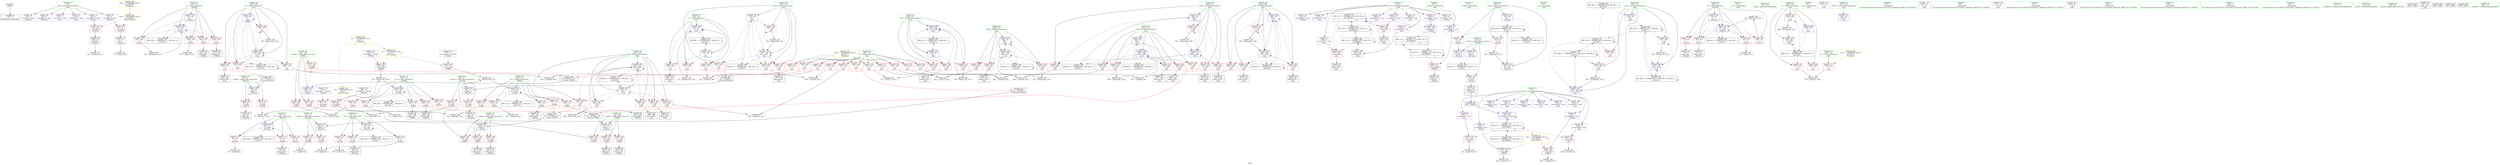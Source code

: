 digraph "SVFG" {
	label="SVFG";

	Node0x564121000100 [shape=record,color=grey,label="{NodeID: 0\nNullPtr}"];
	Node0x564121000100 -> Node0x564121032050[style=solid];
	Node0x56412106a0d0 [shape=record,color=yellow,style=double,label="{NodeID: 443\n20V_1 = ENCHI(MR_20V_0)\npts\{50000 \}\nFun[_Z4calciii]}"];
	Node0x56412106a0d0 -> Node0x564121037950[style=dashed];
	Node0x56412106a0d0 -> Node0x564121037bc0[style=dashed];
	Node0x5641210563a0 [shape=record,color=black,label="{NodeID: 360\nMR_33V_2 = PHI(MR_33V_1, MR_33V_4, )\npts\{135 \}\n}"];
	Node0x5641210347e0 [shape=record,color=red,label="{NodeID: 194\n293\<--234\n\<--j\nmain\n|{<s0>5}}"];
	Node0x5641210347e0:s0 -> Node0x564121085860[style=solid,color=red];
	Node0x564121031bd0 [shape=record,color=purple,label="{NodeID: 111\n409\<--8\narrayidx77\<--visit\nmain\n}"];
	Node0x564121031bd0 -> Node0x5641210361e0[style=solid];
	Node0x56412101df50 [shape=record,color=green,label="{NodeID: 28\n128\<--129\nn.addr\<--n.addr_field_insensitive\n_Z3dfsiii\n}"];
	Node0x56412101df50 -> Node0x564121038170[style=solid];
	Node0x56412101df50 -> Node0x564121038240[style=solid];
	Node0x56412101df50 -> Node0x564121038310[style=solid];
	Node0x56412101df50 -> Node0x56412103ec60[style=solid];
	Node0x56412103bc70 [shape=record,color=black,label="{NodeID: 388\nMR_52V_2 = PHI(MR_52V_3, MR_52V_1, )\npts\{235 \}\n}"];
	Node0x56412103bc70 -> Node0x56412103f550[style=dashed];
	Node0x56412103bc70 -> Node0x56412103bc70[style=dashed];
	Node0x564121042360 [shape=record,color=grey,label="{NodeID: 305\n340 = Binary(339, 105, )\n}"];
	Node0x564121042360 -> Node0x56412103fbd0[style=solid];
	Node0x564121035ea0 [shape=record,color=red,label="{NodeID: 222\n416\<--248\n\<--j70\nmain\n}"];
	Node0x564121035ea0 -> Node0x564121033d50[style=solid];
	Node0x564121037950 [shape=record,color=red,label="{NodeID: 139\n51\<--50\n\<--arrayidx2\n_Z4calciii\n}"];
	Node0x564121037950 -> Node0x564121032350[style=solid];
	Node0x5641210325c0 [shape=record,color=black,label="{NodeID: 56\n94\<--93\nidxprom16\<--\n_Z4calciii\n}"];
	Node0x564121085750 [shape=record,color=black,label="{NodeID: 499\n21 = PHI(292, )\n0th arg _Z4calciii }"];
	Node0x564121085750 -> Node0x564121036380[style=solid];
	Node0x564121044d60 [shape=record,color=grey,label="{NodeID: 333\n101 = cmp(100, 54, )\n}"];
	Node0x56412103f3b0 [shape=record,color=blue,label="{NodeID: 250\n230\<--277\ni\<--inc\nmain\n}"];
	Node0x56412103f3b0 -> Node0x564121039f80[style=dashed];
	Node0x56412103f3b0 -> Node0x56412103a050[style=dashed];
	Node0x56412103f3b0 -> Node0x56412103a120[style=dashed];
	Node0x56412103f3b0 -> Node0x56412103f3b0[style=dashed];
	Node0x56412103f3b0 -> Node0x56412103b270[style=dashed];
	Node0x564121039010 [shape=record,color=red,label="{NodeID: 167\n166\<--165\n\<--arrayidx9\n_Z3dfsiii\n}"];
	Node0x564121039010 -> Node0x564121042ae0[style=solid];
	Node0x564121033c80 [shape=record,color=black,label="{NodeID: 84\n414\<--413\nidxprom80\<--\nmain\n}"];
	Node0x5641210181a0 [shape=record,color=green,label="{NodeID: 1\n10\<--1\n_ZL2dx\<--dummyObj\nGlob }"];
	Node0x5641210568a0 [shape=record,color=black,label="{NodeID: 361\nMR_37V_3 = PHI(MR_37V_2, MR_37V_4, )\npts\{90000 \}\n|{<s0>1|<s1>6}}"];
	Node0x5641210568a0:s0 -> Node0x56412105aea0[style=dashed,color=blue];
	Node0x5641210568a0:s1 -> Node0x5641210537a0[style=dashed,color=blue];
	Node0x5641210348b0 [shape=record,color=red,label="{NodeID: 195\n299\<--234\n\<--j\nmain\n}"];
	Node0x5641210348b0 -> Node0x564121033390[style=solid];
	Node0x564121031ca0 [shape=record,color=purple,label="{NodeID: 112\n68\<--10\narrayidx5\<--_ZL2dx\n_Z4calciii\n}"];
	Node0x564121031ca0 -> Node0x564121037a20[style=solid];
	Node0x56412101e020 [shape=record,color=green,label="{NodeID: 29\n130\<--131\ntx\<--tx_field_insensitive\n_Z3dfsiii\n}"];
	Node0x56412101e020 -> Node0x5641210383e0[style=solid];
	Node0x56412101e020 -> Node0x5641210384b0[style=solid];
	Node0x56412101e020 -> Node0x564121038580[style=solid];
	Node0x56412101e020 -> Node0x564121038650[style=solid];
	Node0x56412101e020 -> Node0x564121038720[style=solid];
	Node0x56412101e020 -> Node0x56412103eed0[style=solid];
	Node0x56412103c170 [shape=record,color=black,label="{NodeID: 389\nMR_54V_2 = PHI(MR_54V_4, MR_54V_1, )\npts\{237 \}\n}"];
	Node0x56412103c170 -> Node0x56412103f890[style=dashed];
	Node0x5641210424e0 [shape=record,color=grey,label="{NodeID: 306\n215 = Binary(214, 105, )\n}"];
	Node0x5641210424e0 -> Node0x56412103f070[style=solid];
	Node0x564121035f70 [shape=record,color=red,label="{NodeID: 223\n427\<--248\n\<--j70\nmain\n}"];
	Node0x564121035f70 -> Node0x5641210436e0[style=solid];
	Node0x564121037a20 [shape=record,color=red,label="{NodeID: 140\n69\<--68\n\<--arrayidx5\n_Z4calciii\n}"];
	Node0x564121037a20 -> Node0x564121043b60[style=solid];
	Node0x564121032690 [shape=record,color=black,label="{NodeID: 57\n97\<--96\nidxprom18\<--\n_Z4calciii\n}"];
	Node0x564121085860 [shape=record,color=black,label="{NodeID: 500\n22 = PHI(293, )\n1st arg _Z4calciii }"];
	Node0x564121085860 -> Node0x564121036450[style=solid];
	Node0x564121044ee0 [shape=record,color=grey,label="{NodeID: 334\n184 = cmp(183, 44, )\n}"];
	Node0x56412103f480 [shape=record,color=blue,label="{NodeID: 251\n232\<--44\ni6\<--\nmain\n}"];
	Node0x56412103f480 -> Node0x56412103a1f0[style=dashed];
	Node0x56412103f480 -> Node0x56412103a2c0[style=dashed];
	Node0x56412103f480 -> Node0x56412103a390[style=dashed];
	Node0x56412103f480 -> Node0x564121034640[style=dashed];
	Node0x56412103f480 -> Node0x56412103f7c0[style=dashed];
	Node0x56412103f480 -> Node0x56412103b770[style=dashed];
	Node0x5641210390e0 [shape=record,color=red,label="{NodeID: 168\n173\<--172\n\<--arrayidx11\n_Z3dfsiii\n}"];
	Node0x5641210390e0 -> Node0x564121042c60[style=solid];
	Node0x564121033d50 [shape=record,color=black,label="{NodeID: 85\n417\<--416\nidxprom82\<--\nmain\n}"];
	Node0x56412101cb70 [shape=record,color=green,label="{NodeID: 2\n11\<--1\n_ZL2dy\<--dummyObj\nGlob }"];
	Node0x564121056da0 [shape=record,color=black,label="{NodeID: 362\nMR_4V_3 = PHI(MR_4V_4, MR_4V_2, )\npts\{25 \}\n}"];
	Node0x564121056da0 -> Node0x5641210369e0[style=dashed];
	Node0x564121034980 [shape=record,color=red,label="{NodeID: 196\n304\<--234\n\<--j\nmain\n}"];
	Node0x564121034980 -> Node0x5641210433e0[style=solid];
	Node0x564121031d70 [shape=record,color=purple,label="{NodeID: 113\n165\<--10\narrayidx9\<--_ZL2dx\n_Z3dfsiii\n}"];
	Node0x564121031d70 -> Node0x564121039010[style=solid];
	Node0x56412101e0f0 [shape=record,color=green,label="{NodeID: 30\n132\<--133\nty\<--ty_field_insensitive\n_Z3dfsiii\n}"];
	Node0x56412101e0f0 -> Node0x5641210387f0[style=solid];
	Node0x56412101e0f0 -> Node0x5641210388c0[style=solid];
	Node0x56412101e0f0 -> Node0x564121038990[style=solid];
	Node0x56412101e0f0 -> Node0x564121038a60[style=solid];
	Node0x56412101e0f0 -> Node0x564121038b30[style=solid];
	Node0x56412101e0f0 -> Node0x56412103efa0[style=solid];
	Node0x56412103c260 [shape=record,color=black,label="{NodeID: 390\nMR_56V_2 = PHI(MR_56V_3, MR_56V_1, )\npts\{239 \}\n}"];
	Node0x56412103c260 -> Node0x56412103f960[style=dashed];
	Node0x56412103c260 -> Node0x56412103c260[style=dashed];
	Node0x564121042660 [shape=record,color=grey,label="{NodeID: 307\n335 = Binary(334, 105, )\n}"];
	Node0x564121042660 -> Node0x56412103fb00[style=solid];
	Node0x564121036040 [shape=record,color=red,label="{NodeID: 224\n362\<--361\n\<--arrayidx53\nmain\n}"];
	Node0x564121036040 -> Node0x5641210337a0[style=solid];
	Node0x564121037af0 [shape=record,color=red,label="{NodeID: 141\n76\<--75\n\<--arrayidx7\n_Z4calciii\n}"];
	Node0x564121037af0 -> Node0x564121043ce0[style=solid];
	Node0x564121032760 [shape=record,color=black,label="{NodeID: 58\n100\<--99\nconv20\<--\n_Z4calciii\n}"];
	Node0x564121032760 -> Node0x564121044d60[style=solid];
	Node0x564121085970 [shape=record,color=black,label="{NodeID: 501\n23 = PHI(294, )\n2nd arg _Z4calciii }"];
	Node0x564121085970 -> Node0x564121036520[style=solid];
	Node0x564121045060 [shape=record,color=grey,label="{NodeID: 335\n372 = cmp(371, 44, )\n}"];
	Node0x56412103f550 [shape=record,color=blue,label="{NodeID: 252\n234\<--44\nj\<--\nmain\n}"];
	Node0x56412103f550 -> Node0x564121034710[style=dashed];
	Node0x56412103f550 -> Node0x5641210347e0[style=dashed];
	Node0x56412103f550 -> Node0x5641210348b0[style=dashed];
	Node0x56412103f550 -> Node0x564121034980[style=dashed];
	Node0x56412103f550 -> Node0x56412103f550[style=dashed];
	Node0x56412103f550 -> Node0x56412103f6f0[style=dashed];
	Node0x56412103f550 -> Node0x56412103bc70[style=dashed];
	Node0x5641210391b0 [shape=record,color=red,label="{NodeID: 169\n196\<--195\n\<--arrayidx23\n_Z3dfsiii\n}"];
	Node0x5641210391b0 -> Node0x564121045660[style=solid];
	Node0x564121033e20 [shape=record,color=purple,label="{NodeID: 86\n47\<--4\narrayidx\<--map\n_Z4calciii\n}"];
	Node0x5641210004b0 [shape=record,color=green,label="{NodeID: 3\n12\<--1\n.str\<--dummyObj\nGlob }"];
	Node0x5641210572a0 [shape=record,color=black,label="{NodeID: 363\nMR_12V_2 = PHI(MR_12V_3, MR_12V_1, )\npts\{33 \}\n}"];
	Node0x564121034a50 [shape=record,color=red,label="{NodeID: 197\n315\<--236\n\<--i24\nmain\n}"];
	Node0x564121034a50 -> Node0x564121045de0[style=solid];
	Node0x564121031e40 [shape=record,color=purple,label="{NodeID: 114\n75\<--11\narrayidx7\<--_ZL2dy\n_Z4calciii\n}"];
	Node0x564121031e40 -> Node0x564121037af0[style=solid];
	Node0x56412101e1c0 [shape=record,color=green,label="{NodeID: 31\n134\<--135\ni\<--i_field_insensitive\n_Z3dfsiii\n}"];
	Node0x56412101e1c0 -> Node0x564121038c00[style=solid];
	Node0x56412101e1c0 -> Node0x564121038cd0[style=solid];
	Node0x56412101e1c0 -> Node0x564121038da0[style=solid];
	Node0x56412101e1c0 -> Node0x564121038e70[style=solid];
	Node0x56412101e1c0 -> Node0x56412103ee00[style=solid];
	Node0x56412101e1c0 -> Node0x56412103f070[style=solid];
	Node0x56412103c350 [shape=record,color=black,label="{NodeID: 391\nMR_58V_2 = PHI(MR_58V_8, MR_58V_1, )\npts\{241 \}\n}"];
	Node0x56412103c350 -> Node0x56412103fca0[style=dashed];
	Node0x5641210427e0 [shape=record,color=grey,label="{NodeID: 308\n110 = Binary(109, 105, )\n}"];
	Node0x5641210427e0 -> Node0x56412103e920[style=solid];
	Node0x564121036110 [shape=record,color=red,label="{NodeID: 225\n371\<--370\n\<--arrayidx57\nmain\n}"];
	Node0x564121036110 -> Node0x564121045060[style=solid];
	Node0x564121037bc0 [shape=record,color=red,label="{NodeID: 142\n99\<--98\n\<--arrayidx19\n_Z4calciii\n}"];
	Node0x564121037bc0 -> Node0x564121032760[style=solid];
	Node0x564121032830 [shape=record,color=black,label="{NodeID: 59\n20\<--116\n_Z4calciii_ret\<--\n_Z4calciii\n|{<s0>5}}"];
	Node0x564121032830:s0 -> Node0x564120c86c10[style=solid,color=blue];
	Node0x5641210451e0 [shape=record,color=grey,label="{NodeID: 336\n188 = cmp(186, 187, )\n}"];
	Node0x56412103f620 [shape=record,color=blue,label="{NodeID: 253\n301\<--295\narrayidx17\<--call13\nmain\n}"];
	Node0x56412103f620 -> Node0x56412103f620[style=dashed];
	Node0x56412103f620 -> Node0x564121059aa0[style=dashed];
	Node0x564121039280 [shape=record,color=red,label="{NodeID: 170\n205\<--204\n\<--arrayidx29\n_Z3dfsiii\n}"];
	Node0x564121039280 -> Node0x564121033120[style=solid];
	Node0x564121033ef0 [shape=record,color=purple,label="{NodeID: 87\n50\<--4\narrayidx2\<--map\n_Z4calciii\n}"];
	Node0x564121033ef0 -> Node0x564121037950[style=solid];
	Node0x564121000380 [shape=record,color=green,label="{NodeID: 4\n14\<--1\n.str.1\<--dummyObj\nGlob }"];
	Node0x5641210577a0 [shape=record,color=black,label="{NodeID: 364\nMR_14V_2 = PHI(MR_14V_3, MR_14V_1, )\npts\{35 \}\n}"];
	Node0x564121034b20 [shape=record,color=red,label="{NodeID: 198\n325\<--236\n\<--i24\nmain\n}"];
	Node0x564121034b20 -> Node0x564121033460[style=solid];
	Node0x564121031f10 [shape=record,color=purple,label="{NodeID: 115\n172\<--11\narrayidx11\<--_ZL2dy\n_Z3dfsiii\n}"];
	Node0x564121031f10 -> Node0x5641210390e0[style=solid];
	Node0x56412101e290 [shape=record,color=green,label="{NodeID: 32\n219\<--220\nmain\<--main_field_insensitive\n}"];
	Node0x5641210623d0 [shape=record,color=black,label="{NodeID: 392\nMR_60V_2 = PHI(MR_60V_4, MR_60V_1, )\npts\{243 \}\n}"];
	Node0x5641210623d0 -> Node0x56412103fd70[style=dashed];
	Node0x564121042960 [shape=record,color=grey,label="{NodeID: 309\n384 = Binary(383, 105, )\n}"];
	Node0x564121042960 -> Node0x56412103ffe0[style=solid];
	Node0x5641210361e0 [shape=record,color=red,label="{NodeID: 226\n410\<--409\n\<--arrayidx77\nmain\n}"];
	Node0x5641210361e0 -> Node0x564121033bb0[style=solid];
	Node0x564121037c90 [shape=record,color=red,label="{NodeID: 143\n139\<--124\n\<--x.addr\n_Z3dfsiii\n}"];
	Node0x564121037c90 -> Node0x564121032900[style=solid];
	Node0x564121032900 [shape=record,color=black,label="{NodeID: 60\n140\<--139\nidxprom\<--\n_Z3dfsiii\n}"];
	Node0x564121045360 [shape=record,color=grey,label="{NodeID: 337\n259 = cmp(257, 258, )\n}"];
	Node0x56412103f6f0 [shape=record,color=blue,label="{NodeID: 254\n234\<--305\nj\<--inc19\nmain\n}"];
	Node0x56412103f6f0 -> Node0x564121034710[style=dashed];
	Node0x56412103f6f0 -> Node0x5641210347e0[style=dashed];
	Node0x56412103f6f0 -> Node0x5641210348b0[style=dashed];
	Node0x56412103f6f0 -> Node0x564121034980[style=dashed];
	Node0x56412103f6f0 -> Node0x56412103f550[style=dashed];
	Node0x56412103f6f0 -> Node0x56412103f6f0[style=dashed];
	Node0x56412103f6f0 -> Node0x56412103bc70[style=dashed];
	Node0x564121039350 [shape=record,color=red,label="{NodeID: 171\n258\<--224\n\<--T\nmain\n}"];
	Node0x564121039350 -> Node0x564121045360[style=solid];
	Node0x564121033fc0 [shape=record,color=purple,label="{NodeID: 88\n95\<--4\narrayidx17\<--map\n_Z4calciii\n}"];
	Node0x56412101ccf0 [shape=record,color=green,label="{NodeID: 5\n16\<--1\n.str.2\<--dummyObj\nGlob }"];
	Node0x564121057ca0 [shape=record,color=black,label="{NodeID: 365\nMR_16V_3 = PHI(MR_16V_4, MR_16V_2, )\npts\{37 \}\n}"];
	Node0x564121034bf0 [shape=record,color=red,label="{NodeID: 199\n339\<--236\n\<--i24\nmain\n}"];
	Node0x564121034bf0 -> Node0x564121042360[style=solid];
	Node0x5641210366a0 [shape=record,color=purple,label="{NodeID: 116\n251\<--12\n\<--.str\nmain\n}"];
	Node0x56412101e360 [shape=record,color=green,label="{NodeID: 33\n222\<--223\nretval\<--retval_field_insensitive\nmain\n}"];
	Node0x56412101e360 -> Node0x56412103f140[style=solid];
	Node0x5641210628a0 [shape=record,color=black,label="{NodeID: 393\nMR_62V_2 = PHI(MR_62V_3, MR_62V_1, )\npts\{245 \}\n}"];
	Node0x5641210628a0 -> Node0x56412103fe40[style=dashed];
	Node0x5641210628a0 -> Node0x5641210628a0[style=dashed];
	Node0x564121042ae0 [shape=record,color=grey,label="{NodeID: 310\n167 = Binary(162, 166, )\n}"];
	Node0x564121042ae0 -> Node0x56412103eed0[style=solid];
	Node0x5641210362b0 [shape=record,color=red,label="{NodeID: 227\n419\<--418\n\<--arrayidx83\nmain\n}"];
	Node0x5641210362b0 -> Node0x5641210445e0[style=solid];
	Node0x564121037d60 [shape=record,color=red,label="{NodeID: 144\n147\<--124\n\<--x.addr\n_Z3dfsiii\n}"];
	Node0x564121037d60 -> Node0x564121032aa0[style=solid];
	Node0x5641210329d0 [shape=record,color=black,label="{NodeID: 61\n143\<--142\nidxprom1\<--\n_Z3dfsiii\n}"];
	Node0x5641210454e0 [shape=record,color=grey,label="{NodeID: 338\n62 = cmp(61, 63, )\n}"];
	Node0x56412103f7c0 [shape=record,color=blue,label="{NodeID: 255\n232\<--310\ni6\<--inc22\nmain\n}"];
	Node0x56412103f7c0 -> Node0x56412103a1f0[style=dashed];
	Node0x56412103f7c0 -> Node0x56412103a2c0[style=dashed];
	Node0x56412103f7c0 -> Node0x56412103a390[style=dashed];
	Node0x56412103f7c0 -> Node0x564121034640[style=dashed];
	Node0x56412103f7c0 -> Node0x56412103f7c0[style=dashed];
	Node0x56412103f7c0 -> Node0x56412103b770[style=dashed];
	Node0x564121039420 [shape=record,color=red,label="{NodeID: 172\n266\<--226\n\<--n\nmain\n}"];
	Node0x564121039420 -> Node0x564121044be0[style=solid];
	Node0x564121034090 [shape=record,color=purple,label="{NodeID: 89\n98\<--4\narrayidx19\<--map\n_Z4calciii\n}"];
	Node0x564121034090 -> Node0x564121037bc0[style=solid];
	Node0x56412101cd80 [shape=record,color=green,label="{NodeID: 6\n44\<--1\n\<--dummyObj\nCan only get source location for instruction, argument, global var or function.}"];
	Node0x5641210581a0 [shape=record,color=black,label="{NodeID: 366\nMR_18V_2 = PHI(MR_18V_4, MR_18V_1, )\npts\{39 \}\n}"];
	Node0x564121034cc0 [shape=record,color=red,label="{NodeID: 200\n321\<--238\n\<--j28\nmain\n}"];
	Node0x564121034cc0 -> Node0x564121044160[style=solid];
	Node0x564121036770 [shape=record,color=purple,label="{NodeID: 117\n261\<--12\n\<--.str\nmain\n}"];
	Node0x56412101e430 [shape=record,color=green,label="{NodeID: 34\n224\<--225\nT\<--T_field_insensitive\nmain\n}"];
	Node0x56412101e430 -> Node0x564121039350[style=solid];
	Node0x564121062da0 [shape=record,color=black,label="{NodeID: 394\nMR_64V_2 = PHI(MR_64V_4, MR_64V_1, )\npts\{247 \}\n}"];
	Node0x564121062da0 -> Node0x564121040180[style=dashed];
	Node0x564121042c60 [shape=record,color=grey,label="{NodeID: 311\n174 = Binary(169, 173, )\n}"];
	Node0x564121042c60 -> Node0x56412103efa0[style=solid];
	Node0x564121036380 [shape=record,color=blue,label="{NodeID: 228\n26\<--21\nx.addr\<--x\n_Z4calciii\n}"];
	Node0x564121036380 -> Node0x564121036ab0[style=dashed];
	Node0x564121036380 -> Node0x564121036b80[style=dashed];
	Node0x564121037e30 [shape=record,color=red,label="{NodeID: 145\n162\<--124\n\<--x.addr\n_Z3dfsiii\n}"];
	Node0x564121037e30 -> Node0x564121042ae0[style=solid];
	Node0x564121032aa0 [shape=record,color=black,label="{NodeID: 62\n148\<--147\nidxprom3\<--\n_Z3dfsiii\n}"];
	Node0x564121068e10 [shape=record,color=yellow,style=double,label="{NodeID: 422\n20V_1 = ENCHI(MR_20V_0)\npts\{50000 \}\nFun[main]|{<s0>5}}"];
	Node0x564121068e10:s0 -> Node0x56412106a0d0[style=dashed,color=red];
	Node0x564121045660 [shape=record,color=grey,label="{NodeID: 339\n197 = cmp(196, 44, )\n}"];
	Node0x56412103f890 [shape=record,color=blue,label="{NodeID: 256\n236\<--44\ni24\<--\nmain\n}"];
	Node0x56412103f890 -> Node0x564121034a50[style=dashed];
	Node0x56412103f890 -> Node0x564121034b20[style=dashed];
	Node0x56412103f890 -> Node0x564121034bf0[style=dashed];
	Node0x56412103f890 -> Node0x56412103fbd0[style=dashed];
	Node0x56412103f890 -> Node0x56412103c170[style=dashed];
	Node0x5641210394f0 [shape=record,color=red,label="{NodeID: 173\n283\<--226\n\<--n\nmain\n}"];
	Node0x5641210394f0 -> Node0x5641210460e0[style=solid];
	Node0x564121034160 [shape=record,color=purple,label="{NodeID: 90\n271\<--4\narrayidx\<--map\nmain\n}"];
	Node0x564121030560 [shape=record,color=green,label="{NodeID: 7\n54\<--1\n\<--dummyObj\nCan only get source location for instruction, argument, global var or function.}"];
	Node0x564121034d90 [shape=record,color=red,label="{NodeID: 201\n328\<--238\n\<--j28\nmain\n}"];
	Node0x564121034d90 -> Node0x564121033530[style=solid];
	Node0x564121036840 [shape=record,color=purple,label="{NodeID: 118\n273\<--14\n\<--.str.1\nmain\n}"];
	Node0x56412101e500 [shape=record,color=green,label="{NodeID: 35\n226\<--227\nn\<--n_field_insensitive\nmain\n}"];
	Node0x56412101e500 -> Node0x564121039420[style=solid];
	Node0x56412101e500 -> Node0x5641210394f0[style=solid];
	Node0x56412101e500 -> Node0x5641210395c0[style=solid];
	Node0x56412101e500 -> Node0x564121039690[style=solid];
	Node0x56412101e500 -> Node0x564121039760[style=solid];
	Node0x56412101e500 -> Node0x564121039830[style=solid];
	Node0x56412101e500 -> Node0x564121039900[style=solid];
	Node0x56412101e500 -> Node0x5641210399d0[style=solid];
	Node0x56412101e500 -> Node0x564121039aa0[style=solid];
	Node0x56412101e500 -> Node0x564121039b70[style=solid];
	Node0x56412101e500 -> Node0x564121039c40[style=solid];
	Node0x5641210632a0 [shape=record,color=black,label="{NodeID: 395\nMR_66V_2 = PHI(MR_66V_3, MR_66V_1, )\npts\{249 \}\n}"];
	Node0x5641210632a0 -> Node0x564121040250[style=dashed];
	Node0x5641210632a0 -> Node0x5641210632a0[style=dashed];
	Node0x564121042de0 [shape=record,color=grey,label="{NodeID: 312\n423 = Binary(422, 105, )\n}"];
	Node0x564121042de0 -> Node0x564121040320[style=solid];
	Node0x564121036450 [shape=record,color=blue,label="{NodeID: 229\n28\<--22\ny.addr\<--y\n_Z4calciii\n}"];
	Node0x564121036450 -> Node0x564121036c50[style=dashed];
	Node0x564121036450 -> Node0x564121036d20[style=dashed];
	Node0x564121037f00 [shape=record,color=red,label="{NodeID: 146\n142\<--126\n\<--y.addr\n_Z3dfsiii\n}"];
	Node0x564121037f00 -> Node0x5641210329d0[style=solid];
	Node0x564121032b70 [shape=record,color=black,label="{NodeID: 63\n151\<--150\nidxprom5\<--\n_Z3dfsiii\n}"];
	Node0x5641210457e0 [shape=record,color=grey,label="{NodeID: 340\n87 = cmp(86, 44, )\n}"];
	Node0x56412103f960 [shape=record,color=blue,label="{NodeID: 257\n238\<--44\nj28\<--\nmain\n}"];
	Node0x56412103f960 -> Node0x564121034cc0[style=dashed];
	Node0x56412103f960 -> Node0x564121034d90[style=dashed];
	Node0x56412103f960 -> Node0x564121034e60[style=dashed];
	Node0x56412103f960 -> Node0x56412103f960[style=dashed];
	Node0x56412103f960 -> Node0x56412103fb00[style=dashed];
	Node0x56412103f960 -> Node0x56412103c260[style=dashed];
	Node0x5641210395c0 [shape=record,color=red,label="{NodeID: 174\n289\<--226\n\<--n\nmain\n}"];
	Node0x5641210395c0 -> Node0x564121045f60[style=solid];
	Node0x564121034230 [shape=record,color=purple,label="{NodeID: 91\n272\<--4\narraydecay\<--map\nmain\n}"];
	Node0x5641210305f0 [shape=record,color=green,label="{NodeID: 8\n57\<--1\n\<--dummyObj\nCan only get source location for instruction, argument, global var or function.}"];
	Node0x564121034e60 [shape=record,color=red,label="{NodeID: 202\n334\<--238\n\<--j28\nmain\n}"];
	Node0x564121034e60 -> Node0x564121042660[style=solid];
	Node0x564121036910 [shape=record,color=purple,label="{NodeID: 119\n438\<--16\n\<--.str.2\nmain\n}"];
	Node0x56412101e5d0 [shape=record,color=green,label="{NodeID: 36\n228\<--229\nt\<--t_field_insensitive\nmain\n}"];
	Node0x56412101e5d0 -> Node0x564121039d10[style=solid];
	Node0x56412101e5d0 -> Node0x564121039de0[style=solid];
	Node0x56412101e5d0 -> Node0x564121039eb0[style=solid];
	Node0x56412101e5d0 -> Node0x56412103f210[style=solid];
	Node0x56412101e5d0 -> Node0x564121040590[style=solid];
	Node0x5641210637a0 [shape=record,color=black,label="{NodeID: 396\nMR_35V_2 = PHI(MR_35V_3, MR_35V_1, )\npts\{70000 \}\n}"];
	Node0x5641210637a0 -> Node0x564121059aa0[style=dashed];
	Node0x564121042f60 [shape=record,color=grey,label="{NodeID: 313\n444 = Binary(443, 105, )\n}"];
	Node0x564121042f60 -> Node0x564121040590[style=solid];
	Node0x564121036520 [shape=record,color=blue,label="{NodeID: 230\n30\<--23\nn.addr\<--n\n_Z4calciii\n}"];
	Node0x564121036520 -> Node0x564121036df0[style=dashed];
	Node0x564121036520 -> Node0x564121036ec0[style=dashed];
	Node0x564121037fd0 [shape=record,color=red,label="{NodeID: 147\n150\<--126\n\<--y.addr\n_Z3dfsiii\n}"];
	Node0x564121037fd0 -> Node0x564121032b70[style=solid];
	Node0x564121032c40 [shape=record,color=black,label="{NodeID: 64\n164\<--163\nidxprom8\<--\n_Z3dfsiii\n}"];
	Node0x564121045960 [shape=record,color=grey,label="{NodeID: 341\n84 = cmp(82, 83, )\n}"];
	Node0x56412103fa30 [shape=record,color=blue,label="{NodeID: 258\n330\<--332\narrayidx35\<--\nmain\n}"];
	Node0x56412103fa30 -> Node0x56412105c7a0[style=dashed];
	Node0x564121039690 [shape=record,color=red,label="{NodeID: 175\n294\<--226\n\<--n\nmain\n|{<s0>5}}"];
	Node0x564121039690:s0 -> Node0x564121085970[style=solid,color=red];
	Node0x564121034300 [shape=record,color=purple,label="{NodeID: 92\n149\<--6\narrayidx4\<--num\n_Z3dfsiii\n}"];
	Node0x564121000190 [shape=record,color=green,label="{NodeID: 9\n63\<--1\n\<--dummyObj\nCan only get source location for instruction, argument, global var or function.}"];
	Node0x564121034f30 [shape=record,color=red,label="{NodeID: 203\n378\<--240\n\<--ans\nmain\n}"];
	Node0x564121034f30 -> Node0x5641210439e0[style=solid];
	Node0x5641210369e0 [shape=record,color=red,label="{NodeID: 120\n116\<--24\n\<--retval\n_Z4calciii\n}"];
	Node0x5641210369e0 -> Node0x564121032830[style=solid];
	Node0x56412101e6a0 [shape=record,color=green,label="{NodeID: 37\n230\<--231\ni\<--i_field_insensitive\nmain\n}"];
	Node0x56412101e6a0 -> Node0x564121039f80[style=solid];
	Node0x56412101e6a0 -> Node0x56412103a050[style=solid];
	Node0x56412101e6a0 -> Node0x56412103a120[style=solid];
	Node0x56412101e6a0 -> Node0x56412103f2e0[style=solid];
	Node0x56412101e6a0 -> Node0x56412103f3b0[style=solid];
	Node0x564121063ca0 [shape=record,color=black,label="{NodeID: 397\nMR_37V_2 = PHI(MR_37V_6, MR_37V_1, )\npts\{90000 \}\n}"];
	Node0x564121063ca0 -> Node0x5641210361e0[style=dashed];
	Node0x564121063ca0 -> Node0x56412105c7a0[style=dashed];
	Node0x564121063ca0 -> Node0x564121063ca0[style=dashed];
	Node0x564121063ca0 -> Node0x5641210537a0[style=dashed];
	Node0x5641210430e0 [shape=record,color=grey,label="{NodeID: 314\n104 = Binary(103, 105, )\n}"];
	Node0x5641210430e0 -> Node0x56412103e850[style=solid];
	Node0x56412103e480 [shape=record,color=blue,label="{NodeID: 231\n36\<--44\nret\<--\n_Z4calciii\n}"];
	Node0x56412103e480 -> Node0x564121054aa0[style=dashed];
	Node0x56412103e480 -> Node0x564121057ca0[style=dashed];
	Node0x5641210380a0 [shape=record,color=red,label="{NodeID: 148\n169\<--126\n\<--y.addr\n_Z3dfsiii\n}"];
	Node0x5641210380a0 -> Node0x564121042c60[style=solid];
	Node0x564121032d10 [shape=record,color=black,label="{NodeID: 65\n171\<--170\nidxprom10\<--\n_Z3dfsiii\n}"];
	Node0x564121045ae0 [shape=record,color=grey,label="{NodeID: 342\n80 = cmp(79, 44, )\n}"];
	Node0x56412103fb00 [shape=record,color=blue,label="{NodeID: 259\n238\<--335\nj28\<--inc37\nmain\n}"];
	Node0x56412103fb00 -> Node0x564121034cc0[style=dashed];
	Node0x56412103fb00 -> Node0x564121034d90[style=dashed];
	Node0x56412103fb00 -> Node0x564121034e60[style=dashed];
	Node0x56412103fb00 -> Node0x56412103f960[style=dashed];
	Node0x56412103fb00 -> Node0x56412103fb00[style=dashed];
	Node0x56412103fb00 -> Node0x56412103c260[style=dashed];
	Node0x564121039760 [shape=record,color=red,label="{NodeID: 176\n316\<--226\n\<--n\nmain\n}"];
	Node0x564121039760 -> Node0x564121045de0[style=solid];
	Node0x5641210343d0 [shape=record,color=purple,label="{NodeID: 93\n152\<--6\narrayidx6\<--num\n_Z3dfsiii\n}"];
	Node0x5641210343d0 -> Node0x564121038f40[style=solid];
	Node0x564121000220 [shape=record,color=green,label="{NodeID: 10\n105\<--1\n\<--dummyObj\nCan only get source location for instruction, argument, global var or function.}"];
	Node0x564121035000 [shape=record,color=red,label="{NodeID: 204\n422\<--240\n\<--ans\nmain\n}"];
	Node0x564121035000 -> Node0x564121042de0[style=solid];
	Node0x564121036ab0 [shape=record,color=red,label="{NodeID: 121\n45\<--26\n\<--x.addr\n_Z4calciii\n}"];
	Node0x564121036ab0 -> Node0x5641210321b0[style=solid];
	Node0x56412101e770 [shape=record,color=green,label="{NodeID: 38\n232\<--233\ni6\<--i6_field_insensitive\nmain\n}"];
	Node0x56412101e770 -> Node0x56412103a1f0[style=solid];
	Node0x56412101e770 -> Node0x56412103a2c0[style=solid];
	Node0x56412101e770 -> Node0x56412103a390[style=solid];
	Node0x56412101e770 -> Node0x564121034640[style=solid];
	Node0x56412101e770 -> Node0x56412103f480[style=solid];
	Node0x56412101e770 -> Node0x56412103f7c0[style=solid];
	Node0x564121043260 [shape=record,color=grey,label="{NodeID: 315\n389 = Binary(388, 105, )\n}"];
	Node0x564121043260 -> Node0x5641210400b0[style=solid];
	Node0x56412103e510 [shape=record,color=blue,label="{NodeID: 232\n24\<--57\nretval\<--\n_Z4calciii\n}"];
	Node0x56412103e510 -> Node0x564121056da0[style=dashed];
	Node0x564121038170 [shape=record,color=red,label="{NodeID: 149\n180\<--128\n\<--n.addr\n_Z3dfsiii\n}"];
	Node0x564121038170 -> Node0x564121044460[style=solid];
	Node0x564121032de0 [shape=record,color=black,label="{NodeID: 66\n191\<--190\nidxprom20\<--\n_Z3dfsiii\n}"];
	Node0x564121045c60 [shape=record,color=grey,label="{NodeID: 343\n53 = cmp(52, 54, )\n}"];
	Node0x56412103fbd0 [shape=record,color=blue,label="{NodeID: 260\n236\<--340\ni24\<--inc40\nmain\n}"];
	Node0x56412103fbd0 -> Node0x564121034a50[style=dashed];
	Node0x56412103fbd0 -> Node0x564121034b20[style=dashed];
	Node0x56412103fbd0 -> Node0x564121034bf0[style=dashed];
	Node0x56412103fbd0 -> Node0x56412103fbd0[style=dashed];
	Node0x56412103fbd0 -> Node0x56412103c170[style=dashed];
	Node0x564121039830 [shape=record,color=red,label="{NodeID: 177\n322\<--226\n\<--n\nmain\n}"];
	Node0x564121039830 -> Node0x564121044160[style=solid];
	Node0x5641210344a0 [shape=record,color=purple,label="{NodeID: 94\n192\<--6\narrayidx21\<--num\n_Z3dfsiii\n}"];
	Node0x564120ffef50 [shape=record,color=green,label="{NodeID: 11\n146\<--1\n\<--dummyObj\nCan only get source location for instruction, argument, global var or function.}"];
	Node0x564121059aa0 [shape=record,color=black,label="{NodeID: 371\nMR_35V_3 = PHI(MR_35V_4, MR_35V_2, )\npts\{70000 \}\n|{|<s5>6}}"];
	Node0x564121059aa0 -> Node0x564121036110[style=dashed];
	Node0x564121059aa0 -> Node0x5641210362b0[style=dashed];
	Node0x564121059aa0 -> Node0x56412103f620[style=dashed];
	Node0x564121059aa0 -> Node0x564121059aa0[style=dashed];
	Node0x564121059aa0 -> Node0x5641210637a0[style=dashed];
	Node0x564121059aa0:s5 -> Node0x564121069620[style=dashed,color=red];
	Node0x5641210350d0 [shape=record,color=red,label="{NodeID: 205\n437\<--240\n\<--ans\nmain\n}"];
	Node0x564121036b80 [shape=record,color=red,label="{NodeID: 122\n65\<--26\n\<--x.addr\n_Z4calciii\n}"];
	Node0x564121036b80 -> Node0x564121043b60[style=solid];
	Node0x56412101e840 [shape=record,color=green,label="{NodeID: 39\n234\<--235\nj\<--j_field_insensitive\nmain\n}"];
	Node0x56412101e840 -> Node0x564121034710[style=solid];
	Node0x56412101e840 -> Node0x5641210347e0[style=solid];
	Node0x56412101e840 -> Node0x5641210348b0[style=solid];
	Node0x56412101e840 -> Node0x564121034980[style=solid];
	Node0x56412101e840 -> Node0x56412103f550[style=solid];
	Node0x56412101e840 -> Node0x56412103f6f0[style=solid];
	Node0x5641210433e0 [shape=record,color=grey,label="{NodeID: 316\n305 = Binary(304, 105, )\n}"];
	Node0x5641210433e0 -> Node0x56412103f6f0[style=solid];
	Node0x56412103e5e0 [shape=record,color=blue,label="{NodeID: 233\n38\<--44\ni\<--\n_Z4calciii\n}"];
	Node0x56412103e5e0 -> Node0x564121037610[style=dashed];
	Node0x56412103e5e0 -> Node0x5641210376e0[style=dashed];
	Node0x56412103e5e0 -> Node0x5641210377b0[style=dashed];
	Node0x56412103e5e0 -> Node0x564121037880[style=dashed];
	Node0x56412103e5e0 -> Node0x56412103e920[style=dashed];
	Node0x56412103e5e0 -> Node0x5641210581a0[style=dashed];
	Node0x564121038240 [shape=record,color=red,label="{NodeID: 150\n187\<--128\n\<--n.addr\n_Z3dfsiii\n}"];
	Node0x564121038240 -> Node0x5641210451e0[style=solid];
	Node0x564121032eb0 [shape=record,color=black,label="{NodeID: 67\n194\<--193\nidxprom22\<--\n_Z3dfsiii\n}"];
	Node0x564121045de0 [shape=record,color=grey,label="{NodeID: 344\n317 = cmp(315, 316, )\n}"];
	Node0x56412103fca0 [shape=record,color=blue,label="{NodeID: 261\n240\<--44\nans\<--\nmain\n}"];
	Node0x56412103fca0 -> Node0x564121053e80[style=dashed];
	Node0x564121039900 [shape=record,color=red,label="{NodeID: 178\n347\<--226\n\<--n\nmain\n}"];
	Node0x564121039900 -> Node0x564121043e60[style=solid];
	Node0x564121034570 [shape=record,color=purple,label="{NodeID: 95\n195\<--6\narrayidx23\<--num\n_Z3dfsiii\n}"];
	Node0x564121034570 -> Node0x5641210391b0[style=solid];
	Node0x564120ffefe0 [shape=record,color=green,label="{NodeID: 12\n332\<--1\n\<--dummyObj\nCan only get source location for instruction, argument, global var or function.}"];
	Node0x5641210351a0 [shape=record,color=red,label="{NodeID: 206\n346\<--242\n\<--i42\nmain\n}"];
	Node0x5641210351a0 -> Node0x564121043e60[style=solid];
	Node0x564121036c50 [shape=record,color=red,label="{NodeID: 123\n48\<--28\n\<--y.addr\n_Z4calciii\n}"];
	Node0x564121036c50 -> Node0x564121032280[style=solid];
	Node0x56412101e910 [shape=record,color=green,label="{NodeID: 40\n236\<--237\ni24\<--i24_field_insensitive\nmain\n}"];
	Node0x56412101e910 -> Node0x564121034a50[style=solid];
	Node0x56412101e910 -> Node0x564121034b20[style=solid];
	Node0x56412101e910 -> Node0x564121034bf0[style=solid];
	Node0x56412101e910 -> Node0x56412103f890[style=solid];
	Node0x56412101e910 -> Node0x56412103fbd0[style=solid];
	Node0x5641210537a0 [shape=record,color=black,label="{NodeID: 400\nMR_37V_7 = PHI(MR_37V_8, MR_37V_6, )\npts\{90000 \}\n|{|<s4>6}}"];
	Node0x5641210537a0 -> Node0x564121036040[style=dashed];
	Node0x5641210537a0 -> Node0x5641210361e0[style=dashed];
	Node0x5641210537a0 -> Node0x564121063ca0[style=dashed];
	Node0x5641210537a0 -> Node0x5641210537a0[style=dashed];
	Node0x5641210537a0:s4 -> Node0x56412103ed30[style=dashed,color=red];
	Node0x564121043560 [shape=record,color=grey,label="{NodeID: 317\n277 = Binary(276, 105, )\n}"];
	Node0x564121043560 -> Node0x56412103f3b0[style=solid];
	Node0x56412103e6b0 [shape=record,color=blue,label="{NodeID: 234\n32\<--70\ntx\<--add\n_Z4calciii\n}"];
	Node0x56412103e6b0 -> Node0x564121036f90[style=dashed];
	Node0x56412103e6b0 -> Node0x564121037060[style=dashed];
	Node0x56412103e6b0 -> Node0x564121037130[style=dashed];
	Node0x56412103e6b0 -> Node0x56412103e6b0[style=dashed];
	Node0x56412103e6b0 -> Node0x5641210572a0[style=dashed];
	Node0x564121038310 [shape=record,color=red,label="{NodeID: 151\n210\<--128\n\<--n.addr\n_Z3dfsiii\n|{<s0>1}}"];
	Node0x564121038310:s0 -> Node0x5641210855d0[style=solid,color=red];
	Node0x564121032f80 [shape=record,color=black,label="{NodeID: 68\n200\<--199\nidxprom26\<--\n_Z3dfsiii\n}"];
	Node0x564121045f60 [shape=record,color=grey,label="{NodeID: 345\n290 = cmp(288, 289, )\n}"];
	Node0x56412103fd70 [shape=record,color=blue,label="{NodeID: 262\n242\<--44\ni42\<--\nmain\n}"];
	Node0x56412103fd70 -> Node0x5641210351a0[style=dashed];
	Node0x56412103fd70 -> Node0x564121035270[style=dashed];
	Node0x56412103fd70 -> Node0x564121035340[style=dashed];
	Node0x56412103fd70 -> Node0x564121035410[style=dashed];
	Node0x56412103fd70 -> Node0x5641210354e0[style=dashed];
	Node0x56412103fd70 -> Node0x5641210400b0[style=dashed];
	Node0x56412103fd70 -> Node0x5641210623d0[style=dashed];
	Node0x5641210399d0 [shape=record,color=red,label="{NodeID: 179\n353\<--226\n\<--n\nmain\n}"];
	Node0x5641210399d0 -> Node0x564121046260[style=solid];
	Node0x564121030fa0 [shape=record,color=purple,label="{NodeID: 96\n298\<--6\narrayidx15\<--num\nmain\n}"];
	Node0x564121000700 [shape=record,color=green,label="{NodeID: 13\n4\<--5\nmap\<--map_field_insensitive\nGlob }"];
	Node0x564121000700 -> Node0x564121033e20[style=solid];
	Node0x564121000700 -> Node0x564121033ef0[style=solid];
	Node0x564121000700 -> Node0x564121033fc0[style=solid];
	Node0x564121000700 -> Node0x564121034090[style=solid];
	Node0x564121000700 -> Node0x564121034160[style=solid];
	Node0x564121000700 -> Node0x564121034230[style=solid];
	Node0x564121035270 [shape=record,color=red,label="{NodeID: 207\n356\<--242\n\<--i42\nmain\n}"];
	Node0x564121035270 -> Node0x564121033600[style=solid];
	Node0x564121036d20 [shape=record,color=red,label="{NodeID: 124\n72\<--28\n\<--y.addr\n_Z4calciii\n}"];
	Node0x564121036d20 -> Node0x564121043ce0[style=solid];
	Node0x56412101e9e0 [shape=record,color=green,label="{NodeID: 41\n238\<--239\nj28\<--j28_field_insensitive\nmain\n}"];
	Node0x56412101e9e0 -> Node0x564121034cc0[style=solid];
	Node0x56412101e9e0 -> Node0x564121034d90[style=solid];
	Node0x56412101e9e0 -> Node0x564121034e60[style=solid];
	Node0x56412101e9e0 -> Node0x56412103f960[style=solid];
	Node0x56412101e9e0 -> Node0x56412103fb00[style=solid];
	Node0x5641210436e0 [shape=record,color=grey,label="{NodeID: 318\n428 = Binary(427, 105, )\n}"];
	Node0x5641210436e0 -> Node0x5641210403f0[style=solid];
	Node0x56412103e780 [shape=record,color=blue,label="{NodeID: 235\n34\<--77\nty\<--add8\n_Z4calciii\n}"];
	Node0x56412103e780 -> Node0x564121037200[style=dashed];
	Node0x56412103e780 -> Node0x5641210372d0[style=dashed];
	Node0x56412103e780 -> Node0x5641210373a0[style=dashed];
	Node0x56412103e780 -> Node0x56412103e780[style=dashed];
	Node0x56412103e780 -> Node0x5641210577a0[style=dashed];
	Node0x5641210383e0 [shape=record,color=red,label="{NodeID: 152\n176\<--130\n\<--tx\n_Z3dfsiii\n}"];
	Node0x5641210383e0 -> Node0x5641210442e0[style=solid];
	Node0x564121033050 [shape=record,color=black,label="{NodeID: 69\n203\<--202\nidxprom28\<--\n_Z3dfsiii\n}"];
	Node0x5641210460e0 [shape=record,color=grey,label="{NodeID: 346\n284 = cmp(282, 283, )\n}"];
	Node0x56412103fe40 [shape=record,color=blue,label="{NodeID: 263\n244\<--44\nj46\<--\nmain\n}"];
	Node0x56412103fe40 -> Node0x5641210355b0[style=dashed];
	Node0x56412103fe40 -> Node0x564121035680[style=dashed];
	Node0x56412103fe40 -> Node0x564121035750[style=dashed];
	Node0x56412103fe40 -> Node0x564121035820[style=dashed];
	Node0x56412103fe40 -> Node0x5641210358f0[style=dashed];
	Node0x56412103fe40 -> Node0x56412103fe40[style=dashed];
	Node0x56412103fe40 -> Node0x56412103ffe0[style=dashed];
	Node0x56412103fe40 -> Node0x5641210628a0[style=dashed];
	Node0x564121039aa0 [shape=record,color=red,label="{NodeID: 180\n376\<--226\n\<--n\nmain\n|{<s0>6}}"];
	Node0x564121039aa0:s0 -> Node0x5641210855d0[style=solid,color=red];
	Node0x564121031070 [shape=record,color=purple,label="{NodeID: 97\n301\<--6\narrayidx17\<--num\nmain\n}"];
	Node0x564121031070 -> Node0x56412103f620[style=solid];
	Node0x5641210007d0 [shape=record,color=green,label="{NodeID: 14\n6\<--7\nnum\<--num_field_insensitive\nGlob }"];
	Node0x5641210007d0 -> Node0x564121034300[style=solid];
	Node0x5641210007d0 -> Node0x5641210343d0[style=solid];
	Node0x5641210007d0 -> Node0x5641210344a0[style=solid];
	Node0x5641210007d0 -> Node0x564121034570[style=solid];
	Node0x5641210007d0 -> Node0x564121030fa0[style=solid];
	Node0x5641210007d0 -> Node0x564121031070[style=solid];
	Node0x5641210007d0 -> Node0x564121031140[style=solid];
	Node0x5641210007d0 -> Node0x564121031210[style=solid];
	Node0x5641210007d0 -> Node0x5641210312e0[style=solid];
	Node0x5641210007d0 -> Node0x5641210313b0[style=solid];
	Node0x564121035340 [shape=record,color=red,label="{NodeID: 208\n365\<--242\n\<--i42\nmain\n}"];
	Node0x564121035340 -> Node0x564121033870[style=solid];
	Node0x564121036df0 [shape=record,color=red,label="{NodeID: 125\n83\<--30\n\<--n.addr\n_Z4calciii\n}"];
	Node0x564121036df0 -> Node0x564121045960[style=solid];
	Node0x56412101eab0 [shape=record,color=green,label="{NodeID: 42\n240\<--241\nans\<--ans_field_insensitive\nmain\n}"];
	Node0x56412101eab0 -> Node0x564121034f30[style=solid];
	Node0x56412101eab0 -> Node0x564121035000[style=solid];
	Node0x56412101eab0 -> Node0x5641210350d0[style=solid];
	Node0x56412101eab0 -> Node0x56412103fca0[style=solid];
	Node0x56412101eab0 -> Node0x56412103ff10[style=solid];
	Node0x56412101eab0 -> Node0x564121040320[style=solid];
	Node0x564121043860 [shape=record,color=grey,label="{NodeID: 319\n310 = Binary(309, 105, )\n}"];
	Node0x564121043860 -> Node0x56412103f7c0[style=solid];
	Node0x56412103e850 [shape=record,color=blue,label="{NodeID: 236\n36\<--104\nret\<--inc\n_Z4calciii\n}"];
	Node0x56412103e850 -> Node0x564121054aa0[style=dashed];
	Node0x5641210384b0 [shape=record,color=red,label="{NodeID: 153\n179\<--130\n\<--tx\n_Z3dfsiii\n}"];
	Node0x5641210384b0 -> Node0x564121044460[style=solid];
	Node0x564121033120 [shape=record,color=black,label="{NodeID: 70\n206\<--205\ntobool\<--\n_Z3dfsiii\n}"];
	Node0x564121046260 [shape=record,color=grey,label="{NodeID: 347\n354 = cmp(352, 353, )\n}"];
	Node0x56412103ff10 [shape=record,color=blue,label="{NodeID: 264\n240\<--379\nans\<--inc59\nmain\n}"];
	Node0x56412103ff10 -> Node0x56412105b3a0[style=dashed];
	Node0x564121039b70 [shape=record,color=red,label="{NodeID: 181\n395\<--226\n\<--n\nmain\n}"];
	Node0x564121039b70 -> Node0x5641210463e0[style=solid];
	Node0x564121031140 [shape=record,color=purple,label="{NodeID: 98\n367\<--6\narrayidx55\<--num\nmain\n}"];
	Node0x5641210308a0 [shape=record,color=green,label="{NodeID: 15\n8\<--9\nvisit\<--visit_field_insensitive\nGlob }"];
	Node0x5641210308a0 -> Node0x564121031480[style=solid];
	Node0x5641210308a0 -> Node0x564121031550[style=solid];
	Node0x5641210308a0 -> Node0x564121031620[style=solid];
	Node0x5641210308a0 -> Node0x5641210316f0[style=solid];
	Node0x5641210308a0 -> Node0x5641210317c0[style=solid];
	Node0x5641210308a0 -> Node0x564121031890[style=solid];
	Node0x5641210308a0 -> Node0x564121031960[style=solid];
	Node0x5641210308a0 -> Node0x564121031a30[style=solid];
	Node0x5641210308a0 -> Node0x564121031b00[style=solid];
	Node0x5641210308a0 -> Node0x564121031bd0[style=solid];
	Node0x56412105aea0 [shape=record,color=black,label="{NodeID: 375\nMR_37V_4 = PHI(MR_37V_6, MR_37V_2, )\npts\{90000 \}\n|{|<s3>1}}"];
	Node0x56412105aea0 -> Node0x564121039280[style=dashed];
	Node0x56412105aea0 -> Node0x5641210568a0[style=dashed];
	Node0x56412105aea0 -> Node0x56412105aea0[style=dashed];
	Node0x56412105aea0:s3 -> Node0x56412103ed30[style=dashed,color=red];
	Node0x564121035410 [shape=record,color=red,label="{NodeID: 209\n374\<--242\n\<--i42\nmain\n|{<s0>6}}"];
	Node0x564121035410:s0 -> Node0x5641210851c0[style=solid,color=red];
	Node0x564121036ec0 [shape=record,color=red,label="{NodeID: 126\n90\<--30\n\<--n.addr\n_Z4calciii\n}"];
	Node0x564121036ec0 -> Node0x564121044a60[style=solid];
	Node0x56412101eb80 [shape=record,color=green,label="{NodeID: 43\n242\<--243\ni42\<--i42_field_insensitive\nmain\n}"];
	Node0x56412101eb80 -> Node0x5641210351a0[style=solid];
	Node0x56412101eb80 -> Node0x564121035270[style=solid];
	Node0x56412101eb80 -> Node0x564121035340[style=solid];
	Node0x56412101eb80 -> Node0x564121035410[style=solid];
	Node0x56412101eb80 -> Node0x5641210354e0[style=solid];
	Node0x56412101eb80 -> Node0x56412103fd70[style=solid];
	Node0x56412101eb80 -> Node0x5641210400b0[style=solid];
	Node0x564121053e80 [shape=record,color=black,label="{NodeID: 403\nMR_58V_4 = PHI(MR_58V_5, MR_58V_3, )\npts\{241 \}\n}"];
	Node0x564121053e80 -> Node0x564121034f30[style=dashed];
	Node0x564121053e80 -> Node0x56412103ff10[style=dashed];
	Node0x564121053e80 -> Node0x56412105b3a0[style=dashed];
	Node0x564121053e80 -> Node0x56412105d1a0[style=dashed];
	Node0x564121053e80 -> Node0x564121053e80[style=dashed];
	Node0x5641210439e0 [shape=record,color=grey,label="{NodeID: 320\n379 = Binary(378, 105, )\n}"];
	Node0x5641210439e0 -> Node0x56412103ff10[style=solid];
	Node0x56412103e920 [shape=record,color=blue,label="{NodeID: 237\n38\<--110\ni\<--inc24\n_Z4calciii\n}"];
	Node0x56412103e920 -> Node0x564121037610[style=dashed];
	Node0x56412103e920 -> Node0x5641210376e0[style=dashed];
	Node0x56412103e920 -> Node0x5641210377b0[style=dashed];
	Node0x56412103e920 -> Node0x564121037880[style=dashed];
	Node0x56412103e920 -> Node0x56412103e920[style=dashed];
	Node0x56412103e920 -> Node0x5641210581a0[style=dashed];
	Node0x564121038580 [shape=record,color=red,label="{NodeID: 154\n190\<--130\n\<--tx\n_Z3dfsiii\n}"];
	Node0x564121038580 -> Node0x564121032de0[style=solid];
	Node0x5641210331f0 [shape=record,color=black,label="{NodeID: 71\n270\<--269\nidxprom\<--\nmain\n}"];
	Node0x564121069620 [shape=record,color=yellow,style=double,label="{NodeID: 431\n35V_1 = ENCHI(MR_35V_0)\npts\{70000 \}\nFun[_Z3dfsiii]|{|<s2>1}}"];
	Node0x564121069620 -> Node0x564121038f40[style=dashed];
	Node0x564121069620 -> Node0x5641210391b0[style=dashed];
	Node0x564121069620:s2 -> Node0x564121069620[style=dashed,color=red];
	Node0x5641210463e0 [shape=record,color=grey,label="{NodeID: 348\n396 = cmp(394, 395, )\n}"];
	Node0x56412103ffe0 [shape=record,color=blue,label="{NodeID: 265\n244\<--384\nj46\<--inc61\nmain\n}"];
	Node0x56412103ffe0 -> Node0x5641210355b0[style=dashed];
	Node0x56412103ffe0 -> Node0x564121035680[style=dashed];
	Node0x56412103ffe0 -> Node0x564121035750[style=dashed];
	Node0x56412103ffe0 -> Node0x564121035820[style=dashed];
	Node0x56412103ffe0 -> Node0x5641210358f0[style=dashed];
	Node0x56412103ffe0 -> Node0x56412103fe40[style=dashed];
	Node0x56412103ffe0 -> Node0x56412103ffe0[style=dashed];
	Node0x56412103ffe0 -> Node0x5641210628a0[style=dashed];
	Node0x564121039c40 [shape=record,color=red,label="{NodeID: 182\n401\<--226\n\<--n\nmain\n}"];
	Node0x564121039c40 -> Node0x564121043fe0[style=solid];
	Node0x564121031210 [shape=record,color=purple,label="{NodeID: 99\n370\<--6\narrayidx57\<--num\nmain\n}"];
	Node0x564121031210 -> Node0x564121036110[style=solid];
	Node0x564121030970 [shape=record,color=green,label="{NodeID: 16\n18\<--19\n_Z4calciii\<--_Z4calciii_field_insensitive\n}"];
	Node0x56412105b3a0 [shape=record,color=black,label="{NodeID: 376\nMR_58V_6 = PHI(MR_58V_7, MR_58V_5, MR_58V_5, )\npts\{241 \}\n}"];
	Node0x56412105b3a0 -> Node0x564121034f30[style=dashed];
	Node0x56412105b3a0 -> Node0x56412103ff10[style=dashed];
	Node0x56412105b3a0 -> Node0x56412105b3a0[style=dashed];
	Node0x56412105b3a0 -> Node0x564121053e80[style=dashed];
	Node0x5641210354e0 [shape=record,color=red,label="{NodeID: 210\n388\<--242\n\<--i42\nmain\n}"];
	Node0x5641210354e0 -> Node0x564121043260[style=solid];
	Node0x564121036f90 [shape=record,color=red,label="{NodeID: 127\n79\<--32\n\<--tx\n_Z4calciii\n}"];
	Node0x564121036f90 -> Node0x564121045ae0[style=solid];
	Node0x56412101ec50 [shape=record,color=green,label="{NodeID: 44\n244\<--245\nj46\<--j46_field_insensitive\nmain\n}"];
	Node0x56412101ec50 -> Node0x5641210355b0[style=solid];
	Node0x56412101ec50 -> Node0x564121035680[style=solid];
	Node0x56412101ec50 -> Node0x564121035750[style=solid];
	Node0x56412101ec50 -> Node0x564121035820[style=solid];
	Node0x56412101ec50 -> Node0x5641210358f0[style=solid];
	Node0x56412101ec50 -> Node0x56412103fe40[style=solid];
	Node0x56412101ec50 -> Node0x56412103ffe0[style=solid];
	Node0x564121043b60 [shape=record,color=grey,label="{NodeID: 321\n70 = Binary(65, 69, )\n}"];
	Node0x564121043b60 -> Node0x56412103e6b0[style=solid];
	Node0x56412103e9f0 [shape=record,color=blue,label="{NodeID: 238\n24\<--113\nretval\<--\n_Z4calciii\n}"];
	Node0x56412103e9f0 -> Node0x564121056da0[style=dashed];
	Node0x564121038650 [shape=record,color=red,label="{NodeID: 155\n199\<--130\n\<--tx\n_Z3dfsiii\n}"];
	Node0x564121038650 -> Node0x564121032f80[style=solid];
	Node0x5641210332c0 [shape=record,color=black,label="{NodeID: 72\n297\<--296\nidxprom14\<--\nmain\n}"];
	Node0x5641210400b0 [shape=record,color=blue,label="{NodeID: 266\n242\<--389\ni42\<--inc64\nmain\n}"];
	Node0x5641210400b0 -> Node0x5641210351a0[style=dashed];
	Node0x5641210400b0 -> Node0x564121035270[style=dashed];
	Node0x5641210400b0 -> Node0x564121035340[style=dashed];
	Node0x5641210400b0 -> Node0x564121035410[style=dashed];
	Node0x5641210400b0 -> Node0x5641210354e0[style=dashed];
	Node0x5641210400b0 -> Node0x5641210400b0[style=dashed];
	Node0x5641210400b0 -> Node0x5641210623d0[style=dashed];
	Node0x564121039d10 [shape=record,color=red,label="{NodeID: 183\n257\<--228\n\<--t\nmain\n}"];
	Node0x564121039d10 -> Node0x564121045360[style=solid];
	Node0x5641210312e0 [shape=record,color=purple,label="{NodeID: 100\n415\<--6\narrayidx81\<--num\nmain\n}"];
	Node0x564121030a40 [shape=record,color=green,label="{NodeID: 17\n24\<--25\nretval\<--retval_field_insensitive\n_Z4calciii\n}"];
	Node0x564121030a40 -> Node0x5641210369e0[style=solid];
	Node0x564121030a40 -> Node0x56412103e510[style=solid];
	Node0x564121030a40 -> Node0x56412103e9f0[style=solid];
	Node0x5641210355b0 [shape=record,color=red,label="{NodeID: 211\n352\<--244\n\<--j46\nmain\n}"];
	Node0x5641210355b0 -> Node0x564121046260[style=solid];
	Node0x564121037060 [shape=record,color=red,label="{NodeID: 128\n82\<--32\n\<--tx\n_Z4calciii\n}"];
	Node0x564121037060 -> Node0x564121045960[style=solid];
	Node0x56412101ed20 [shape=record,color=green,label="{NodeID: 45\n246\<--247\ni66\<--i66_field_insensitive\nmain\n}"];
	Node0x56412101ed20 -> Node0x5641210359c0[style=solid];
	Node0x56412101ed20 -> Node0x564121035a90[style=solid];
	Node0x56412101ed20 -> Node0x564121035b60[style=solid];
	Node0x56412101ed20 -> Node0x564121035c30[style=solid];
	Node0x56412101ed20 -> Node0x564121040180[style=solid];
	Node0x56412101ed20 -> Node0x5641210404c0[style=solid];
	Node0x564121043ce0 [shape=record,color=grey,label="{NodeID: 322\n77 = Binary(72, 76, )\n}"];
	Node0x564121043ce0 -> Node0x56412103e780[style=solid];
	Node0x56412103eac0 [shape=record,color=blue,label="{NodeID: 239\n124\<--121\nx.addr\<--x\n_Z3dfsiii\n}"];
	Node0x56412103eac0 -> Node0x564121037c90[style=dashed];
	Node0x56412103eac0 -> Node0x564121037d60[style=dashed];
	Node0x56412103eac0 -> Node0x564121037e30[style=dashed];
	Node0x564121038720 [shape=record,color=red,label="{NodeID: 156\n208\<--130\n\<--tx\n_Z3dfsiii\n|{<s0>1}}"];
	Node0x564121038720:s0 -> Node0x5641210851c0[style=solid,color=red];
	Node0x564121033390 [shape=record,color=black,label="{NodeID: 73\n300\<--299\nidxprom16\<--\nmain\n}"];
	Node0x5641210697e0 [shape=record,color=yellow,style=double,label="{NodeID: 433\n2V_1 = ENCHI(MR_2V_0)\npts\{1 \}\nFun[_Z3dfsiii]|{|<s2>1}}"];
	Node0x5641210697e0 -> Node0x564121039010[style=dashed];
	Node0x5641210697e0 -> Node0x5641210390e0[style=dashed];
	Node0x5641210697e0:s2 -> Node0x5641210697e0[style=dashed,color=red];
	Node0x564121040180 [shape=record,color=blue,label="{NodeID: 267\n246\<--44\ni66\<--\nmain\n}"];
	Node0x564121040180 -> Node0x5641210359c0[style=dashed];
	Node0x564121040180 -> Node0x564121035a90[style=dashed];
	Node0x564121040180 -> Node0x564121035b60[style=dashed];
	Node0x564121040180 -> Node0x564121035c30[style=dashed];
	Node0x564121040180 -> Node0x5641210404c0[style=dashed];
	Node0x564121040180 -> Node0x564121062da0[style=dashed];
	Node0x564121039de0 [shape=record,color=red,label="{NodeID: 184\n436\<--228\n\<--t\nmain\n}"];
	Node0x5641210313b0 [shape=record,color=purple,label="{NodeID: 101\n418\<--6\narrayidx83\<--num\nmain\n}"];
	Node0x5641210313b0 -> Node0x5641210362b0[style=solid];
	Node0x56412101d730 [shape=record,color=green,label="{NodeID: 18\n26\<--27\nx.addr\<--x.addr_field_insensitive\n_Z4calciii\n}"];
	Node0x56412101d730 -> Node0x564121036ab0[style=solid];
	Node0x56412101d730 -> Node0x564121036b80[style=solid];
	Node0x56412101d730 -> Node0x564121036380[style=solid];
	Node0x564121035680 [shape=record,color=red,label="{NodeID: 212\n359\<--244\n\<--j46\nmain\n}"];
	Node0x564121035680 -> Node0x5641210336d0[style=solid];
	Node0x564121037130 [shape=record,color=red,label="{NodeID: 129\n93\<--32\n\<--tx\n_Z4calciii\n}"];
	Node0x564121037130 -> Node0x5641210325c0[style=solid];
	Node0x564121030e80 [shape=record,color=green,label="{NodeID: 46\n248\<--249\nj70\<--j70_field_insensitive\nmain\n}"];
	Node0x564121030e80 -> Node0x564121035d00[style=solid];
	Node0x564121030e80 -> Node0x564121035dd0[style=solid];
	Node0x564121030e80 -> Node0x564121035ea0[style=solid];
	Node0x564121030e80 -> Node0x564121035f70[style=solid];
	Node0x564121030e80 -> Node0x564121040250[style=solid];
	Node0x564121030e80 -> Node0x5641210403f0[style=solid];
	Node0x564121043e60 [shape=record,color=grey,label="{NodeID: 323\n348 = cmp(346, 347, )\n}"];
	Node0x56412103eb90 [shape=record,color=blue,label="{NodeID: 240\n126\<--122\ny.addr\<--y\n_Z3dfsiii\n}"];
	Node0x56412103eb90 -> Node0x564121037f00[style=dashed];
	Node0x56412103eb90 -> Node0x564121037fd0[style=dashed];
	Node0x56412103eb90 -> Node0x5641210380a0[style=dashed];
	Node0x5641210387f0 [shape=record,color=red,label="{NodeID: 157\n183\<--132\n\<--ty\n_Z3dfsiii\n}"];
	Node0x5641210387f0 -> Node0x564121044ee0[style=solid];
	Node0x564121033460 [shape=record,color=black,label="{NodeID: 74\n326\<--325\nidxprom32\<--\nmain\n}"];
	Node0x5641210698c0 [shape=record,color=yellow,style=double,label="{NodeID: 434\n2V_1 = ENCHI(MR_2V_0)\npts\{1 \}\nFun[_Z4calciii]}"];
	Node0x5641210698c0 -> Node0x564121037a20[style=dashed];
	Node0x5641210698c0 -> Node0x564121037af0[style=dashed];
	Node0x564121040250 [shape=record,color=blue,label="{NodeID: 268\n248\<--44\nj70\<--\nmain\n}"];
	Node0x564121040250 -> Node0x564121035d00[style=dashed];
	Node0x564121040250 -> Node0x564121035dd0[style=dashed];
	Node0x564121040250 -> Node0x564121035ea0[style=dashed];
	Node0x564121040250 -> Node0x564121035f70[style=dashed];
	Node0x564121040250 -> Node0x564121040250[style=dashed];
	Node0x564121040250 -> Node0x5641210403f0[style=dashed];
	Node0x564121040250 -> Node0x5641210632a0[style=dashed];
	Node0x564121039eb0 [shape=record,color=red,label="{NodeID: 185\n443\<--228\n\<--t\nmain\n}"];
	Node0x564121039eb0 -> Node0x564121042f60[style=solid];
	Node0x564121031480 [shape=record,color=purple,label="{NodeID: 102\n141\<--8\narrayidx\<--visit\n_Z3dfsiii\n}"];
	Node0x56412101d800 [shape=record,color=green,label="{NodeID: 19\n28\<--29\ny.addr\<--y.addr_field_insensitive\n_Z4calciii\n}"];
	Node0x56412101d800 -> Node0x564121036c50[style=solid];
	Node0x56412101d800 -> Node0x564121036d20[style=solid];
	Node0x56412101d800 -> Node0x564121036450[style=solid];
	Node0x564121035750 [shape=record,color=red,label="{NodeID: 213\n368\<--244\n\<--j46\nmain\n}"];
	Node0x564121035750 -> Node0x564121033940[style=solid];
	Node0x564121037200 [shape=record,color=red,label="{NodeID: 130\n86\<--34\n\<--ty\n_Z4calciii\n}"];
	Node0x564121037200 -> Node0x5641210457e0[style=solid];
	Node0x564121030f10 [shape=record,color=green,label="{NodeID: 47\n253\<--254\nscanf\<--scanf_field_insensitive\n}"];
	Node0x5641210676b0 [shape=record,color=yellow,style=double,label="{NodeID: 407\n2V_1 = ENCHI(MR_2V_0)\npts\{1 \}\nFun[main]|{<s0>5|<s1>6}}"];
	Node0x5641210676b0:s0 -> Node0x5641210698c0[style=dashed,color=red];
	Node0x5641210676b0:s1 -> Node0x5641210697e0[style=dashed,color=red];
	Node0x564121043fe0 [shape=record,color=grey,label="{NodeID: 324\n402 = cmp(400, 401, )\n}"];
	Node0x56412103ec60 [shape=record,color=blue,label="{NodeID: 241\n128\<--123\nn.addr\<--n\n_Z3dfsiii\n}"];
	Node0x56412103ec60 -> Node0x564121038170[style=dashed];
	Node0x56412103ec60 -> Node0x564121038240[style=dashed];
	Node0x56412103ec60 -> Node0x564121038310[style=dashed];
	Node0x5641210388c0 [shape=record,color=red,label="{NodeID: 158\n186\<--132\n\<--ty\n_Z3dfsiii\n}"];
	Node0x5641210388c0 -> Node0x5641210451e0[style=solid];
	Node0x564121033530 [shape=record,color=black,label="{NodeID: 75\n329\<--328\nidxprom34\<--\nmain\n}"];
	Node0x564121053fb0 [shape=record,color=black,label="{NodeID: 352\nMR_58V_10 = PHI(MR_58V_11, MR_58V_9, MR_58V_9, )\npts\{241 \}\n}"];
	Node0x564121053fb0 -> Node0x564121035000[style=dashed];
	Node0x564121053fb0 -> Node0x564121040320[style=dashed];
	Node0x564121053fb0 -> Node0x564121053fb0[style=dashed];
	Node0x564121053fb0 -> Node0x56412105d1a0[style=dashed];
	Node0x564121040320 [shape=record,color=blue,label="{NodeID: 269\n240\<--423\nans\<--inc86\nmain\n}"];
	Node0x564121040320 -> Node0x564121053fb0[style=dashed];
	Node0x564121039f80 [shape=record,color=red,label="{NodeID: 186\n265\<--230\n\<--i\nmain\n}"];
	Node0x564121039f80 -> Node0x564121044be0[style=solid];
	Node0x564121031550 [shape=record,color=purple,label="{NodeID: 103\n144\<--8\narrayidx2\<--visit\n_Z3dfsiii\n}"];
	Node0x564121031550 -> Node0x56412103ed30[style=solid];
	Node0x56412101d8d0 [shape=record,color=green,label="{NodeID: 20\n30\<--31\nn.addr\<--n.addr_field_insensitive\n_Z4calciii\n}"];
	Node0x56412101d8d0 -> Node0x564121036df0[style=solid];
	Node0x56412101d8d0 -> Node0x564121036ec0[style=solid];
	Node0x56412101d8d0 -> Node0x564121036520[style=solid];
	Node0x56412105c7a0 [shape=record,color=black,label="{NodeID: 380\nMR_37V_4 = PHI(MR_37V_5, MR_37V_3, )\npts\{90000 \}\n}"];
	Node0x56412105c7a0 -> Node0x5641210361e0[style=dashed];
	Node0x56412105c7a0 -> Node0x56412103fa30[style=dashed];
	Node0x56412105c7a0 -> Node0x56412105c7a0[style=dashed];
	Node0x56412105c7a0 -> Node0x564121063ca0[style=dashed];
	Node0x56412105c7a0 -> Node0x5641210537a0[style=dashed];
	Node0x564121035820 [shape=record,color=red,label="{NodeID: 214\n375\<--244\n\<--j46\nmain\n|{<s0>6}}"];
	Node0x564121035820:s0 -> Node0x564121085450[style=solid,color=red];
	Node0x5641210372d0 [shape=record,color=red,label="{NodeID: 131\n89\<--34\n\<--ty\n_Z4calciii\n}"];
	Node0x5641210372d0 -> Node0x564121044a60[style=solid];
	Node0x564121031fc0 [shape=record,color=green,label="{NodeID: 48\n440\<--441\nprintf\<--printf_field_insensitive\n}"];
	Node0x564120c86c10 [shape=record,color=black,label="{NodeID: 491\n295 = PHI(20, )\n}"];
	Node0x564120c86c10 -> Node0x56412103f620[style=solid];
	Node0x564121044160 [shape=record,color=grey,label="{NodeID: 325\n323 = cmp(321, 322, )\n}"];
	Node0x56412103ed30 [shape=record,color=blue,label="{NodeID: 242\n144\<--146\narrayidx2\<--\n_Z3dfsiii\n}"];
	Node0x56412103ed30 -> Node0x5641210568a0[style=dashed];
	Node0x56412103ed30 -> Node0x56412105aea0[style=dashed];
	Node0x564121038990 [shape=record,color=red,label="{NodeID: 159\n193\<--132\n\<--ty\n_Z3dfsiii\n}"];
	Node0x564121038990 -> Node0x564121032eb0[style=solid];
	Node0x564121033600 [shape=record,color=black,label="{NodeID: 76\n357\<--356\nidxprom50\<--\nmain\n}"];
	Node0x5641210403f0 [shape=record,color=blue,label="{NodeID: 270\n248\<--428\nj70\<--inc89\nmain\n}"];
	Node0x5641210403f0 -> Node0x564121035d00[style=dashed];
	Node0x5641210403f0 -> Node0x564121035dd0[style=dashed];
	Node0x5641210403f0 -> Node0x564121035ea0[style=dashed];
	Node0x5641210403f0 -> Node0x564121035f70[style=dashed];
	Node0x5641210403f0 -> Node0x564121040250[style=dashed];
	Node0x5641210403f0 -> Node0x5641210403f0[style=dashed];
	Node0x5641210403f0 -> Node0x5641210632a0[style=dashed];
	Node0x56412103a050 [shape=record,color=red,label="{NodeID: 187\n269\<--230\n\<--i\nmain\n}"];
	Node0x56412103a050 -> Node0x5641210331f0[style=solid];
	Node0x564121031620 [shape=record,color=purple,label="{NodeID: 104\n201\<--8\narrayidx27\<--visit\n_Z3dfsiii\n}"];
	Node0x56412101d9a0 [shape=record,color=green,label="{NodeID: 21\n32\<--33\ntx\<--tx_field_insensitive\n_Z4calciii\n}"];
	Node0x56412101d9a0 -> Node0x564121036f90[style=solid];
	Node0x56412101d9a0 -> Node0x564121037060[style=solid];
	Node0x56412101d9a0 -> Node0x564121037130[style=solid];
	Node0x56412101d9a0 -> Node0x56412103e6b0[style=solid];
	Node0x5641210358f0 [shape=record,color=red,label="{NodeID: 215\n383\<--244\n\<--j46\nmain\n}"];
	Node0x5641210358f0 -> Node0x564121042960[style=solid];
	Node0x5641210373a0 [shape=record,color=red,label="{NodeID: 132\n96\<--34\n\<--ty\n_Z4calciii\n}"];
	Node0x5641210373a0 -> Node0x564121032690[style=solid];
	Node0x564121032050 [shape=record,color=black,label="{NodeID: 49\n2\<--3\ndummyVal\<--dummyVal\n}"];
	Node0x564121084e80 [shape=record,color=black,label="{NodeID: 492\n252 = PHI()\n}"];
	Node0x5641210682b0 [shape=record,color=yellow,style=double,label="{NodeID: 409\n42V_1 = ENCHI(MR_42V_0)\npts\{225 \}\nFun[main]}"];
	Node0x5641210682b0 -> Node0x564121039350[style=dashed];
	Node0x5641210442e0 [shape=record,color=grey,label="{NodeID: 326\n177 = cmp(176, 44, )\n}"];
	Node0x56412103ee00 [shape=record,color=blue,label="{NodeID: 243\n134\<--44\ni\<--\n_Z3dfsiii\n}"];
	Node0x56412103ee00 -> Node0x564121038c00[style=dashed];
	Node0x56412103ee00 -> Node0x564121038cd0[style=dashed];
	Node0x56412103ee00 -> Node0x564121038da0[style=dashed];
	Node0x56412103ee00 -> Node0x564121038e70[style=dashed];
	Node0x56412103ee00 -> Node0x56412103f070[style=dashed];
	Node0x56412103ee00 -> Node0x5641210563a0[style=dashed];
	Node0x564121038a60 [shape=record,color=red,label="{NodeID: 160\n202\<--132\n\<--ty\n_Z3dfsiii\n}"];
	Node0x564121038a60 -> Node0x564121033050[style=solid];
	Node0x5641210336d0 [shape=record,color=black,label="{NodeID: 77\n360\<--359\nidxprom52\<--\nmain\n}"];
	Node0x5641210404c0 [shape=record,color=blue,label="{NodeID: 271\n246\<--433\ni66\<--inc92\nmain\n}"];
	Node0x5641210404c0 -> Node0x5641210359c0[style=dashed];
	Node0x5641210404c0 -> Node0x564121035a90[style=dashed];
	Node0x5641210404c0 -> Node0x564121035b60[style=dashed];
	Node0x5641210404c0 -> Node0x564121035c30[style=dashed];
	Node0x5641210404c0 -> Node0x5641210404c0[style=dashed];
	Node0x5641210404c0 -> Node0x564121062da0[style=dashed];
	Node0x56412103a120 [shape=record,color=red,label="{NodeID: 188\n276\<--230\n\<--i\nmain\n}"];
	Node0x56412103a120 -> Node0x564121043560[style=solid];
	Node0x5641210316f0 [shape=record,color=purple,label="{NodeID: 105\n204\<--8\narrayidx29\<--visit\n_Z3dfsiii\n}"];
	Node0x5641210316f0 -> Node0x564121039280[style=solid];
	Node0x56412101da70 [shape=record,color=green,label="{NodeID: 22\n34\<--35\nty\<--ty_field_insensitive\n_Z4calciii\n}"];
	Node0x56412101da70 -> Node0x564121037200[style=solid];
	Node0x56412101da70 -> Node0x5641210372d0[style=solid];
	Node0x56412101da70 -> Node0x5641210373a0[style=solid];
	Node0x56412101da70 -> Node0x56412103e780[style=solid];
	Node0x56412105d1a0 [shape=record,color=black,label="{NodeID: 382\nMR_58V_8 = PHI(MR_58V_9, MR_58V_4, )\npts\{241 \}\n}"];
	Node0x56412105d1a0 -> Node0x564121035000[style=dashed];
	Node0x56412105d1a0 -> Node0x5641210350d0[style=dashed];
	Node0x56412105d1a0 -> Node0x564121040320[style=dashed];
	Node0x56412105d1a0 -> Node0x564121053fb0[style=dashed];
	Node0x56412105d1a0 -> Node0x56412105d1a0[style=dashed];
	Node0x56412105d1a0 -> Node0x56412103c350[style=dashed];
	Node0x5641210359c0 [shape=record,color=red,label="{NodeID: 216\n394\<--246\n\<--i66\nmain\n}"];
	Node0x5641210359c0 -> Node0x5641210463e0[style=solid];
	Node0x564121037470 [shape=record,color=red,label="{NodeID: 133\n103\<--36\n\<--ret\n_Z4calciii\n}"];
	Node0x564121037470 -> Node0x5641210430e0[style=solid];
	Node0x5641210320e0 [shape=record,color=black,label="{NodeID: 50\n221\<--44\nmain_ret\<--\nmain\n}"];
	Node0x564121084f50 [shape=record,color=black,label="{NodeID: 493\n262 = PHI()\n}"];
	Node0x564121068390 [shape=record,color=yellow,style=double,label="{NodeID: 410\n44V_1 = ENCHI(MR_44V_0)\npts\{227 \}\nFun[main]}"];
	Node0x564121068390 -> Node0x564121039420[style=dashed];
	Node0x564121068390 -> Node0x5641210394f0[style=dashed];
	Node0x564121068390 -> Node0x5641210395c0[style=dashed];
	Node0x564121068390 -> Node0x564121039690[style=dashed];
	Node0x564121068390 -> Node0x564121039760[style=dashed];
	Node0x564121068390 -> Node0x564121039830[style=dashed];
	Node0x564121068390 -> Node0x564121039900[style=dashed];
	Node0x564121068390 -> Node0x5641210399d0[style=dashed];
	Node0x564121068390 -> Node0x564121039aa0[style=dashed];
	Node0x564121068390 -> Node0x564121039b70[style=dashed];
	Node0x564121068390 -> Node0x564121039c40[style=dashed];
	Node0x564121044460 [shape=record,color=grey,label="{NodeID: 327\n181 = cmp(179, 180, )\n}"];
	Node0x56412103eed0 [shape=record,color=blue,label="{NodeID: 244\n130\<--167\ntx\<--add\n_Z3dfsiii\n}"];
	Node0x56412103eed0 -> Node0x5641210383e0[style=dashed];
	Node0x56412103eed0 -> Node0x5641210384b0[style=dashed];
	Node0x56412103eed0 -> Node0x564121038580[style=dashed];
	Node0x56412103eed0 -> Node0x564121038650[style=dashed];
	Node0x56412103eed0 -> Node0x564121038720[style=dashed];
	Node0x56412103eed0 -> Node0x56412103eed0[style=dashed];
	Node0x56412103eed0 -> Node0x5641210559a0[style=dashed];
	Node0x564121038b30 [shape=record,color=red,label="{NodeID: 161\n209\<--132\n\<--ty\n_Z3dfsiii\n|{<s0>1}}"];
	Node0x564121038b30:s0 -> Node0x564121085450[style=solid,color=red];
	Node0x5641210337a0 [shape=record,color=black,label="{NodeID: 78\n363\<--362\ntobool\<--\nmain\n}"];
	Node0x564121054aa0 [shape=record,color=black,label="{NodeID: 355\nMR_16V_4 = PHI(MR_16V_6, MR_16V_2, )\npts\{37 \}\n}"];
	Node0x564121054aa0 -> Node0x564121037470[style=dashed];
	Node0x564121054aa0 -> Node0x564121037540[style=dashed];
	Node0x564121054aa0 -> Node0x56412103e850[style=dashed];
	Node0x564121054aa0 -> Node0x564121054aa0[style=dashed];
	Node0x564121054aa0 -> Node0x564121057ca0[style=dashed];
	Node0x564121040590 [shape=record,color=blue,label="{NodeID: 272\n228\<--444\nt\<--inc96\nmain\n}"];
	Node0x564121040590 -> Node0x56412103ad70[style=dashed];
	Node0x56412103a1f0 [shape=record,color=red,label="{NodeID: 189\n282\<--232\n\<--i6\nmain\n}"];
	Node0x56412103a1f0 -> Node0x5641210460e0[style=solid];
	Node0x5641210317c0 [shape=record,color=purple,label="{NodeID: 106\n327\<--8\narrayidx33\<--visit\nmain\n}"];
	Node0x56412101db40 [shape=record,color=green,label="{NodeID: 23\n36\<--37\nret\<--ret_field_insensitive\n_Z4calciii\n}"];
	Node0x56412101db40 -> Node0x564121037470[style=solid];
	Node0x56412101db40 -> Node0x564121037540[style=solid];
	Node0x56412101db40 -> Node0x56412103e480[style=solid];
	Node0x56412101db40 -> Node0x56412103e850[style=solid];
	Node0x564121035a90 [shape=record,color=red,label="{NodeID: 217\n404\<--246\n\<--i66\nmain\n}"];
	Node0x564121035a90 -> Node0x564121033a10[style=solid];
	Node0x564121037540 [shape=record,color=red,label="{NodeID: 134\n113\<--36\n\<--ret\n_Z4calciii\n}"];
	Node0x564121037540 -> Node0x56412103e9f0[style=solid];
	Node0x5641210321b0 [shape=record,color=black,label="{NodeID: 51\n46\<--45\nidxprom\<--\n_Z4calciii\n}"];
	Node0x564121085020 [shape=record,color=black,label="{NodeID: 494\n274 = PHI()\n}"];
	Node0x5641210445e0 [shape=record,color=grey,label="{NodeID: 328\n420 = cmp(419, 44, )\n}"];
	Node0x56412103efa0 [shape=record,color=blue,label="{NodeID: 245\n132\<--174\nty\<--add12\n_Z3dfsiii\n}"];
	Node0x56412103efa0 -> Node0x5641210387f0[style=dashed];
	Node0x56412103efa0 -> Node0x5641210388c0[style=dashed];
	Node0x56412103efa0 -> Node0x564121038990[style=dashed];
	Node0x56412103efa0 -> Node0x564121038a60[style=dashed];
	Node0x56412103efa0 -> Node0x564121038b30[style=dashed];
	Node0x56412103efa0 -> Node0x56412103efa0[style=dashed];
	Node0x56412103efa0 -> Node0x564121055ea0[style=dashed];
	Node0x564121038c00 [shape=record,color=red,label="{NodeID: 162\n159\<--134\n\<--i\n_Z3dfsiii\n}"];
	Node0x564121038c00 -> Node0x5641210448e0[style=solid];
	Node0x564121033870 [shape=record,color=black,label="{NodeID: 79\n366\<--365\nidxprom54\<--\nmain\n}"];
	Node0x56412103a2c0 [shape=record,color=red,label="{NodeID: 190\n292\<--232\n\<--i6\nmain\n|{<s0>5}}"];
	Node0x56412103a2c0:s0 -> Node0x564121085750[style=solid,color=red];
	Node0x564121031890 [shape=record,color=purple,label="{NodeID: 107\n330\<--8\narrayidx35\<--visit\nmain\n}"];
	Node0x564121031890 -> Node0x56412103fa30[style=solid];
	Node0x56412101dc10 [shape=record,color=green,label="{NodeID: 24\n38\<--39\ni\<--i_field_insensitive\n_Z4calciii\n}"];
	Node0x56412101dc10 -> Node0x564121037610[style=solid];
	Node0x56412101dc10 -> Node0x5641210376e0[style=solid];
	Node0x56412101dc10 -> Node0x5641210377b0[style=solid];
	Node0x56412101dc10 -> Node0x564121037880[style=solid];
	Node0x56412101dc10 -> Node0x56412103e5e0[style=solid];
	Node0x56412101dc10 -> Node0x56412103e920[style=solid];
	Node0x564121035b60 [shape=record,color=red,label="{NodeID: 218\n413\<--246\n\<--i66\nmain\n}"];
	Node0x564121035b60 -> Node0x564121033c80[style=solid];
	Node0x564121037610 [shape=record,color=red,label="{NodeID: 135\n61\<--38\n\<--i\n_Z4calciii\n}"];
	Node0x564121037610 -> Node0x5641210454e0[style=solid];
	Node0x564121032280 [shape=record,color=black,label="{NodeID: 52\n49\<--48\nidxprom1\<--\n_Z4calciii\n}"];
	Node0x5641210850f0 [shape=record,color=black,label="{NodeID: 495\n439 = PHI()\n}"];
	Node0x564121044760 [shape=record,color=grey,label="{NodeID: 329\n154 = cmp(153, 44, )\n}"];
	Node0x56412103f070 [shape=record,color=blue,label="{NodeID: 246\n134\<--215\ni\<--inc\n_Z3dfsiii\n}"];
	Node0x56412103f070 -> Node0x564121038c00[style=dashed];
	Node0x56412103f070 -> Node0x564121038cd0[style=dashed];
	Node0x56412103f070 -> Node0x564121038da0[style=dashed];
	Node0x56412103f070 -> Node0x564121038e70[style=dashed];
	Node0x56412103f070 -> Node0x56412103f070[style=dashed];
	Node0x56412103f070 -> Node0x5641210563a0[style=dashed];
	Node0x564121038cd0 [shape=record,color=red,label="{NodeID: 163\n163\<--134\n\<--i\n_Z3dfsiii\n}"];
	Node0x564121038cd0 -> Node0x564121032c40[style=solid];
	Node0x564121033940 [shape=record,color=black,label="{NodeID: 80\n369\<--368\nidxprom56\<--\nmain\n}"];
	Node0x56412103a390 [shape=record,color=red,label="{NodeID: 191\n296\<--232\n\<--i6\nmain\n}"];
	Node0x56412103a390 -> Node0x5641210332c0[style=solid];
	Node0x564121031960 [shape=record,color=purple,label="{NodeID: 108\n358\<--8\narrayidx51\<--visit\nmain\n}"];
	Node0x56412101dce0 [shape=record,color=green,label="{NodeID: 25\n118\<--119\n_Z3dfsiii\<--_Z3dfsiii_field_insensitive\n}"];
	Node0x56412103ad70 [shape=record,color=black,label="{NodeID: 385\nMR_46V_3 = PHI(MR_46V_4, MR_46V_2, )\npts\{229 \}\n}"];
	Node0x56412103ad70 -> Node0x564121039d10[style=dashed];
	Node0x56412103ad70 -> Node0x564121039de0[style=dashed];
	Node0x56412103ad70 -> Node0x564121039eb0[style=dashed];
	Node0x56412103ad70 -> Node0x564121040590[style=dashed];
	Node0x564121035c30 [shape=record,color=red,label="{NodeID: 219\n432\<--246\n\<--i66\nmain\n}"];
	Node0x564121035c30 -> Node0x5641210421e0[style=solid];
	Node0x5641210376e0 [shape=record,color=red,label="{NodeID: 136\n66\<--38\n\<--i\n_Z4calciii\n}"];
	Node0x5641210376e0 -> Node0x564121032420[style=solid];
	Node0x564121032350 [shape=record,color=black,label="{NodeID: 53\n52\<--51\nconv\<--\n_Z4calciii\n}"];
	Node0x564121032350 -> Node0x564121045c60[style=solid];
	Node0x5641210851c0 [shape=record,color=black,label="{NodeID: 496\n121 = PHI(208, 374, )\n0th arg _Z3dfsiii }"];
	Node0x5641210851c0 -> Node0x56412103eac0[style=solid];
	Node0x5641210448e0 [shape=record,color=grey,label="{NodeID: 330\n160 = cmp(159, 63, )\n}"];
	Node0x56412103f140 [shape=record,color=blue,label="{NodeID: 247\n222\<--44\nretval\<--\nmain\n}"];
	Node0x564121038da0 [shape=record,color=red,label="{NodeID: 164\n170\<--134\n\<--i\n_Z3dfsiii\n}"];
	Node0x564121038da0 -> Node0x564121032d10[style=solid];
	Node0x564121033a10 [shape=record,color=black,label="{NodeID: 81\n405\<--404\nidxprom74\<--\nmain\n}"];
	Node0x5641210559a0 [shape=record,color=black,label="{NodeID: 358\nMR_29V_2 = PHI(MR_29V_1, MR_29V_3, )\npts\{131 \}\n}"];
	Node0x564121034640 [shape=record,color=red,label="{NodeID: 192\n309\<--232\n\<--i6\nmain\n}"];
	Node0x564121034640 -> Node0x564121043860[style=solid];
	Node0x564121031a30 [shape=record,color=purple,label="{NodeID: 109\n361\<--8\narrayidx53\<--visit\nmain\n}"];
	Node0x564121031a30 -> Node0x564121036040[style=solid];
	Node0x56412101ddb0 [shape=record,color=green,label="{NodeID: 26\n124\<--125\nx.addr\<--x.addr_field_insensitive\n_Z3dfsiii\n}"];
	Node0x56412101ddb0 -> Node0x564121037c90[style=solid];
	Node0x56412101ddb0 -> Node0x564121037d60[style=solid];
	Node0x56412101ddb0 -> Node0x564121037e30[style=solid];
	Node0x56412101ddb0 -> Node0x56412103eac0[style=solid];
	Node0x56412103b270 [shape=record,color=black,label="{NodeID: 386\nMR_48V_2 = PHI(MR_48V_4, MR_48V_1, )\npts\{231 \}\n}"];
	Node0x56412103b270 -> Node0x56412103f2e0[style=dashed];
	Node0x564121035d00 [shape=record,color=red,label="{NodeID: 220\n400\<--248\n\<--j70\nmain\n}"];
	Node0x564121035d00 -> Node0x564121043fe0[style=solid];
	Node0x5641210377b0 [shape=record,color=red,label="{NodeID: 137\n73\<--38\n\<--i\n_Z4calciii\n}"];
	Node0x5641210377b0 -> Node0x5641210324f0[style=solid];
	Node0x564121032420 [shape=record,color=black,label="{NodeID: 54\n67\<--66\nidxprom4\<--\n_Z4calciii\n}"];
	Node0x564121085450 [shape=record,color=black,label="{NodeID: 497\n122 = PHI(209, 375, )\n1st arg _Z3dfsiii }"];
	Node0x564121085450 -> Node0x56412103eb90[style=solid];
	Node0x564121044a60 [shape=record,color=grey,label="{NodeID: 331\n91 = cmp(89, 90, )\n}"];
	Node0x56412103f210 [shape=record,color=blue,label="{NodeID: 248\n228\<--105\nt\<--\nmain\n}"];
	Node0x56412103f210 -> Node0x56412103ad70[style=dashed];
	Node0x564121038e70 [shape=record,color=red,label="{NodeID: 165\n214\<--134\n\<--i\n_Z3dfsiii\n}"];
	Node0x564121038e70 -> Node0x5641210424e0[style=solid];
	Node0x564121033ae0 [shape=record,color=black,label="{NodeID: 82\n408\<--407\nidxprom76\<--\nmain\n}"];
	Node0x564121055ea0 [shape=record,color=black,label="{NodeID: 359\nMR_31V_2 = PHI(MR_31V_1, MR_31V_3, )\npts\{133 \}\n}"];
	Node0x564121034710 [shape=record,color=red,label="{NodeID: 193\n288\<--234\n\<--j\nmain\n}"];
	Node0x564121034710 -> Node0x564121045f60[style=solid];
	Node0x564121031b00 [shape=record,color=purple,label="{NodeID: 110\n406\<--8\narrayidx75\<--visit\nmain\n}"];
	Node0x56412101de80 [shape=record,color=green,label="{NodeID: 27\n126\<--127\ny.addr\<--y.addr_field_insensitive\n_Z3dfsiii\n}"];
	Node0x56412101de80 -> Node0x564121037f00[style=solid];
	Node0x56412101de80 -> Node0x564121037fd0[style=solid];
	Node0x56412101de80 -> Node0x5641210380a0[style=solid];
	Node0x56412101de80 -> Node0x56412103eb90[style=solid];
	Node0x56412103b770 [shape=record,color=black,label="{NodeID: 387\nMR_50V_2 = PHI(MR_50V_4, MR_50V_1, )\npts\{233 \}\n}"];
	Node0x56412103b770 -> Node0x56412103f480[style=dashed];
	Node0x5641210421e0 [shape=record,color=grey,label="{NodeID: 304\n433 = Binary(432, 105, )\n}"];
	Node0x5641210421e0 -> Node0x5641210404c0[style=solid];
	Node0x564121035dd0 [shape=record,color=red,label="{NodeID: 221\n407\<--248\n\<--j70\nmain\n}"];
	Node0x564121035dd0 -> Node0x564121033ae0[style=solid];
	Node0x564121037880 [shape=record,color=red,label="{NodeID: 138\n109\<--38\n\<--i\n_Z4calciii\n}"];
	Node0x564121037880 -> Node0x5641210427e0[style=solid];
	Node0x5641210324f0 [shape=record,color=black,label="{NodeID: 55\n74\<--73\nidxprom6\<--\n_Z4calciii\n}"];
	Node0x5641210855d0 [shape=record,color=black,label="{NodeID: 498\n123 = PHI(210, 376, )\n2nd arg _Z3dfsiii }"];
	Node0x5641210855d0 -> Node0x56412103ec60[style=solid];
	Node0x564121044be0 [shape=record,color=grey,label="{NodeID: 332\n267 = cmp(265, 266, )\n}"];
	Node0x56412103f2e0 [shape=record,color=blue,label="{NodeID: 249\n230\<--44\ni\<--\nmain\n}"];
	Node0x56412103f2e0 -> Node0x564121039f80[style=dashed];
	Node0x56412103f2e0 -> Node0x56412103a050[style=dashed];
	Node0x56412103f2e0 -> Node0x56412103a120[style=dashed];
	Node0x56412103f2e0 -> Node0x56412103f3b0[style=dashed];
	Node0x56412103f2e0 -> Node0x56412103b270[style=dashed];
	Node0x564121038f40 [shape=record,color=red,label="{NodeID: 166\n153\<--152\n\<--arrayidx6\n_Z3dfsiii\n}"];
	Node0x564121038f40 -> Node0x564121044760[style=solid];
	Node0x564121033bb0 [shape=record,color=black,label="{NodeID: 83\n411\<--410\ntobool78\<--\nmain\n}"];
}
